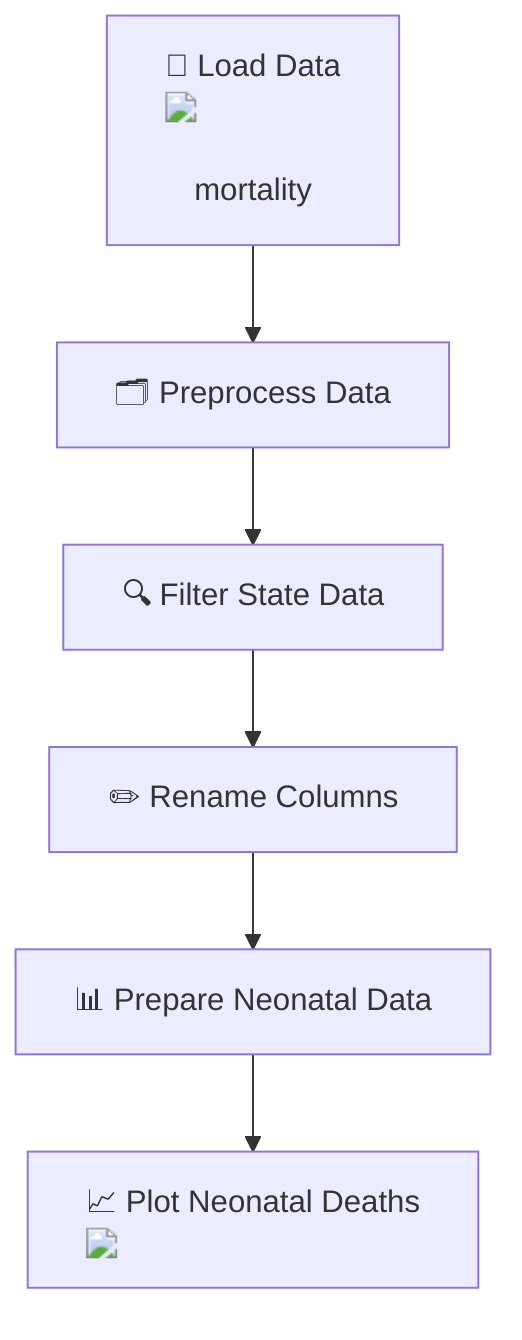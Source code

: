 flowchart TD
    A["📂 Load Data <img src='file.svg' /> <br/> mortality"] --> B["🗂️ Preprocess Data"]
    B --> C["🔍 Filter State Data"]
    C --> D["✏️ Rename Columns"]
    D --> E["📊 Prepare Neonatal Data"]
    E --> F["📈 Plot Neonatal Deaths <img src='dummy_plots/barplot_template.svg' />"]